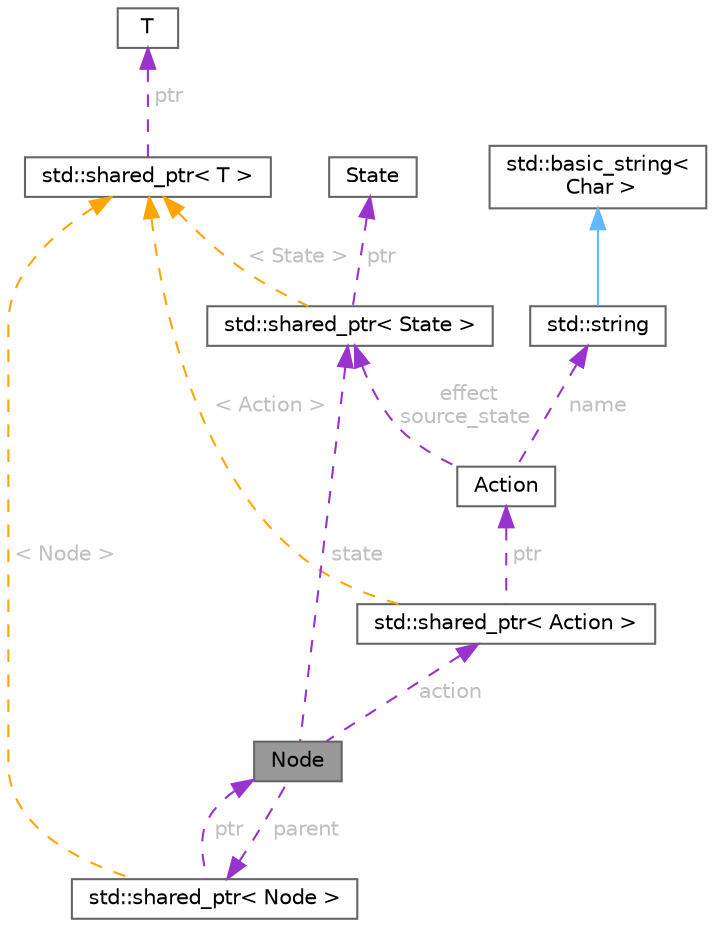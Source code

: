 digraph "Node"
{
 // INTERACTIVE_SVG=YES
 // LATEX_PDF_SIZE
  bgcolor="transparent";
  edge [fontname=Helvetica,fontsize=10,labelfontname=Helvetica,labelfontsize=10];
  node [fontname=Helvetica,fontsize=10,shape=box,height=0.2,width=0.4];
  Node1 [id="Node000001",label="Node",height=0.2,width=0.4,color="gray40", fillcolor="grey60", style="filled", fontcolor="black",tooltip=" "];
  Node2 -> Node1 [id="edge1_Node000001_Node000002",dir="back",color="darkorchid3",style="dashed",tooltip=" ",label=" parent",fontcolor="grey" ];
  Node2 [id="Node000002",label="std::shared_ptr\< Node \>",height=0.2,width=0.4,color="gray40", fillcolor="white", style="filled",tooltip=" "];
  Node1 -> Node2 [id="edge2_Node000002_Node000001",dir="back",color="darkorchid3",style="dashed",tooltip=" ",label=" ptr",fontcolor="grey" ];
  Node3 -> Node2 [id="edge3_Node000002_Node000003",dir="back",color="orange",style="dashed",tooltip=" ",label=" \< Node \>",fontcolor="grey" ];
  Node3 [id="Node000003",label="std::shared_ptr\< T \>",height=0.2,width=0.4,color="gray40", fillcolor="white", style="filled",tooltip=" "];
  Node4 -> Node3 [id="edge4_Node000003_Node000004",dir="back",color="darkorchid3",style="dashed",tooltip=" ",label=" ptr",fontcolor="grey" ];
  Node4 [id="Node000004",label="T",height=0.2,width=0.4,color="gray40", fillcolor="white", style="filled",tooltip=" "];
  Node5 -> Node1 [id="edge5_Node000001_Node000005",dir="back",color="darkorchid3",style="dashed",tooltip=" ",label=" state",fontcolor="grey" ];
  Node5 [id="Node000005",label="std::shared_ptr\< State \>",height=0.2,width=0.4,color="gray40", fillcolor="white", style="filled",tooltip=" "];
  Node6 -> Node5 [id="edge6_Node000005_Node000006",dir="back",color="darkorchid3",style="dashed",tooltip=" ",label=" ptr",fontcolor="grey" ];
  Node6 [id="Node000006",label="State",height=0.2,width=0.4,color="gray40", fillcolor="white", style="filled",URL="$classState.html",tooltip="Represents an abstract state in a problem."];
  Node3 -> Node5 [id="edge7_Node000005_Node000003",dir="back",color="orange",style="dashed",tooltip=" ",label=" \< State \>",fontcolor="grey" ];
  Node7 -> Node1 [id="edge8_Node000001_Node000007",dir="back",color="darkorchid3",style="dashed",tooltip=" ",label=" action",fontcolor="grey" ];
  Node7 [id="Node000007",label="std::shared_ptr\< Action \>",height=0.2,width=0.4,color="gray40", fillcolor="white", style="filled",tooltip=" "];
  Node8 -> Node7 [id="edge9_Node000007_Node000008",dir="back",color="darkorchid3",style="dashed",tooltip=" ",label=" ptr",fontcolor="grey" ];
  Node8 [id="Node000008",label="Action",height=0.2,width=0.4,color="gray40", fillcolor="white", style="filled",URL="$classAction.html",tooltip="Represents an abstract action that can be performed on a state."];
  Node9 -> Node8 [id="edge10_Node000008_Node000009",dir="back",color="darkorchid3",style="dashed",tooltip=" ",label=" name",fontcolor="grey" ];
  Node9 [id="Node000009",label="std::string",height=0.2,width=0.4,color="gray40", fillcolor="white", style="filled",tooltip=" "];
  Node10 -> Node9 [id="edge11_Node000009_Node000010",dir="back",color="steelblue1",style="solid",tooltip=" "];
  Node10 [id="Node000010",label="std::basic_string\<\l Char \>",height=0.2,width=0.4,color="gray40", fillcolor="white", style="filled",tooltip=" "];
  Node5 -> Node8 [id="edge12_Node000008_Node000005",dir="back",color="darkorchid3",style="dashed",tooltip=" ",label=" effect\nsource_state",fontcolor="grey" ];
  Node3 -> Node7 [id="edge13_Node000007_Node000003",dir="back",color="orange",style="dashed",tooltip=" ",label=" \< Action \>",fontcolor="grey" ];
}
